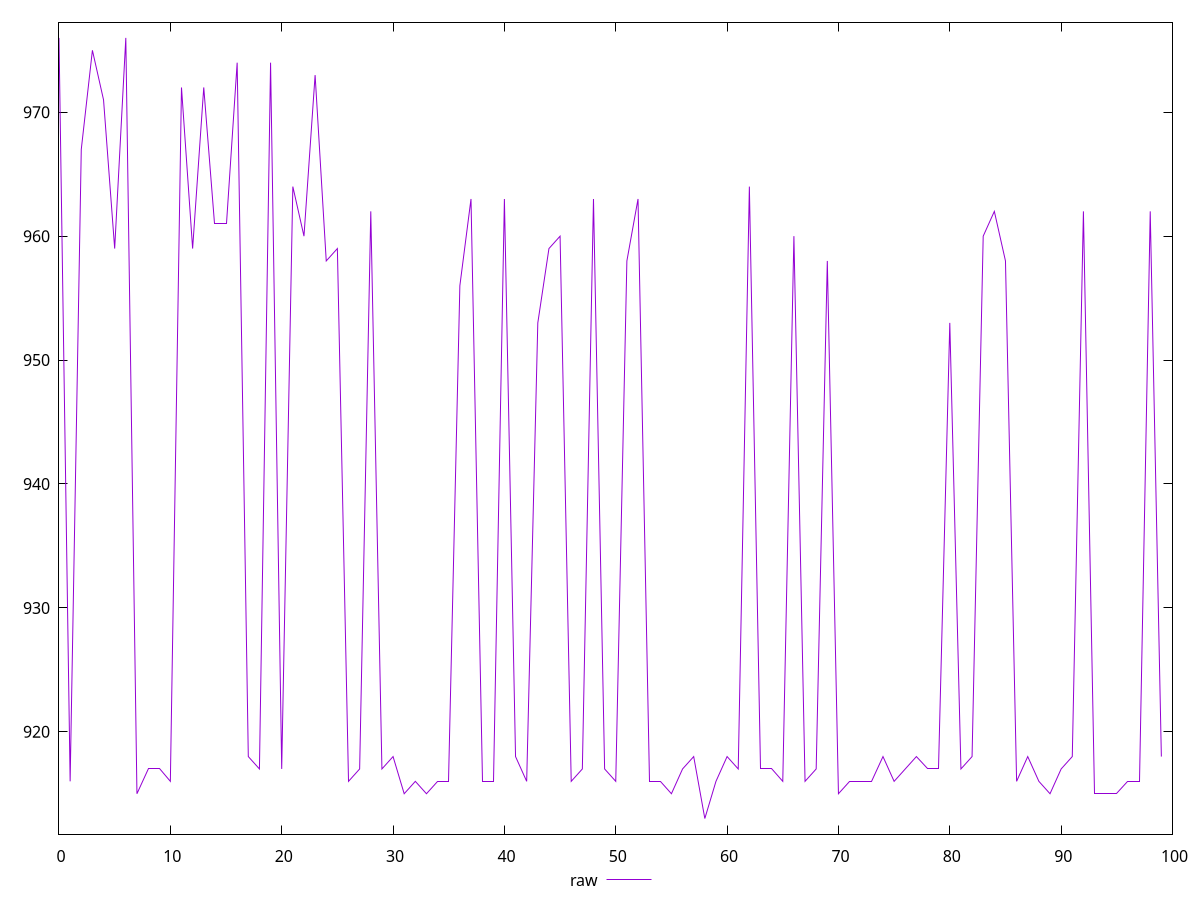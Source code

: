 reset
set terminal svg size 640, 490
set output "reprap/render-blocking-resources/samples/pages+cached+nointeractive/raw/values.svg"

$raw <<EOF
0 976
1 916
2 967
3 975
4 971
5 959
6 976
7 915
8 917
9 917
10 916
11 972
12 959
13 972
14 961
15 961
16 974
17 918
18 917
19 974
20 917
21 964
22 960
23 973
24 958
25 959
26 916
27 917
28 962
29 917
30 918
31 915
32 916
33 915
34 916
35 916
36 956
37 963
38 916
39 916
40 963
41 918
42 916
43 953
44 959
45 960
46 916
47 917
48 963
49 917
50 916
51 958
52 963
53 916
54 916
55 915
56 917
57 918
58 913
59 916
60 918
61 917
62 964
63 917
64 917
65 916
66 960
67 916
68 917
69 958
70 915
71 916
72 916
73 916
74 918
75 916
76 917
77 918
78 917
79 917
80 953
81 917
82 918
83 960
84 962
85 958
86 916
87 918
88 916
89 915
90 917
91 918
92 962
93 915
94 915
95 915
96 916
97 916
98 962
99 918
EOF

set key outside below
set yrange [911.74:977.26]

plot \
  $raw title "raw" with line, \


reset